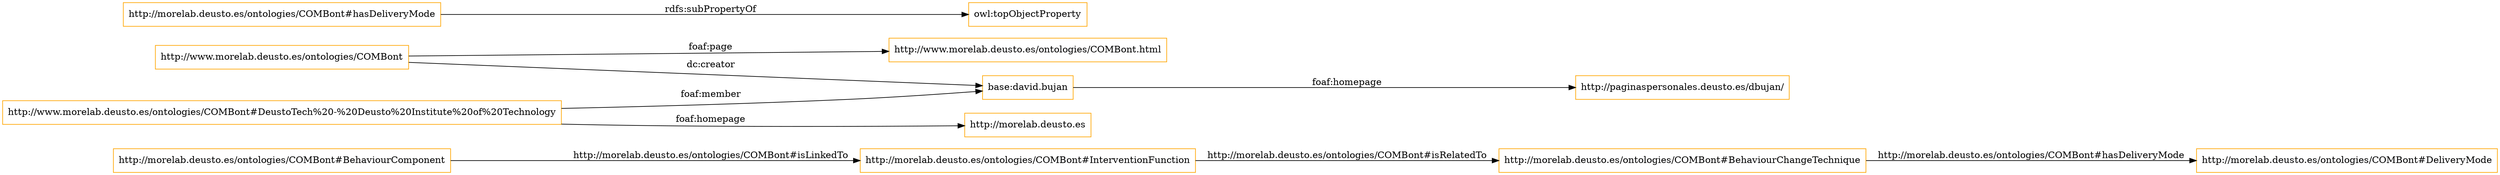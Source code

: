 digraph ar2dtool_diagram { 
rankdir=LR;
size="1501"
node [shape = rectangle, color="orange"]; "http://morelab.deusto.es/ontologies/COMBont#InterventionFunction" "http://morelab.deusto.es/ontologies/COMBont#BehaviourComponent" "http://morelab.deusto.es/ontologies/COMBont#BehaviourChangeTechnique" "http://morelab.deusto.es/ontologies/COMBont#DeliveryMode" ; /*classes style*/
	"http://www.morelab.deusto.es/ontologies/COMBont" -> "base:david.bujan" [ label = "dc:creator" ];
	"http://www.morelab.deusto.es/ontologies/COMBont" -> "http://www.morelab.deusto.es/ontologies/COMBont.html" [ label = "foaf:page" ];
	"base:david.bujan" -> "http://paginaspersonales.deusto.es/dbujan/" [ label = "foaf:homepage" ];
	"http://morelab.deusto.es/ontologies/COMBont#hasDeliveryMode" -> "owl:topObjectProperty" [ label = "rdfs:subPropertyOf" ];
	"http://www.morelab.deusto.es/ontologies/COMBont#DeustoTech%20-%20Deusto%20Institute%20of%20Technology" -> "base:david.bujan" [ label = "foaf:member" ];
	"http://www.morelab.deusto.es/ontologies/COMBont#DeustoTech%20-%20Deusto%20Institute%20of%20Technology" -> "http://morelab.deusto.es" [ label = "foaf:homepage" ];
	"http://morelab.deusto.es/ontologies/COMBont#BehaviourChangeTechnique" -> "http://morelab.deusto.es/ontologies/COMBont#DeliveryMode" [ label = "http://morelab.deusto.es/ontologies/COMBont#hasDeliveryMode" ];
	"http://morelab.deusto.es/ontologies/COMBont#InterventionFunction" -> "http://morelab.deusto.es/ontologies/COMBont#BehaviourChangeTechnique" [ label = "http://morelab.deusto.es/ontologies/COMBont#isRelatedTo" ];
	"http://morelab.deusto.es/ontologies/COMBont#BehaviourComponent" -> "http://morelab.deusto.es/ontologies/COMBont#InterventionFunction" [ label = "http://morelab.deusto.es/ontologies/COMBont#isLinkedTo" ];

}

